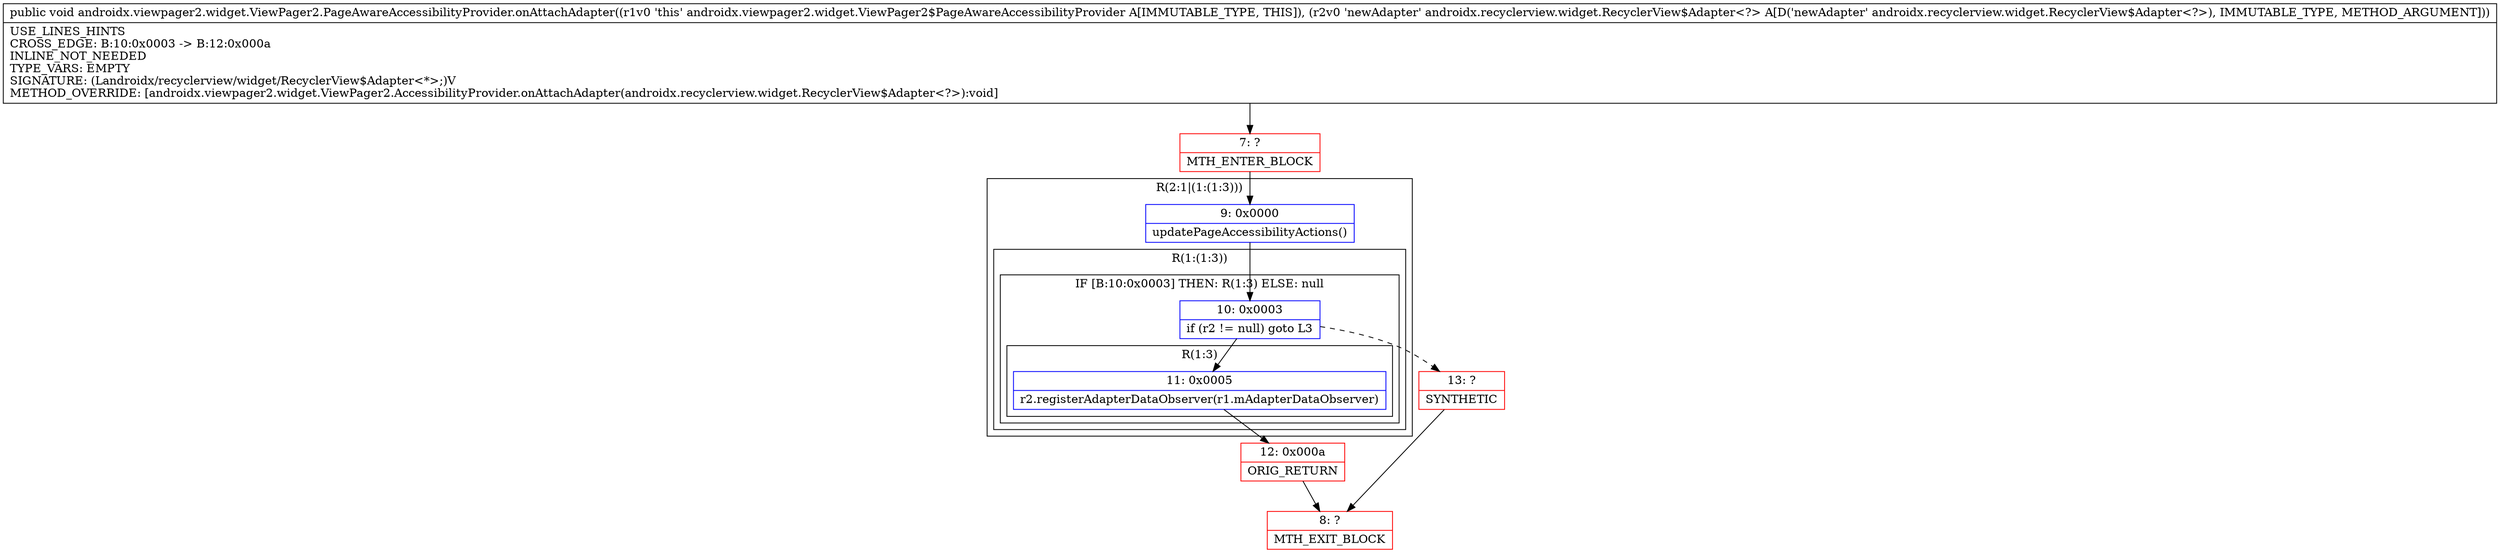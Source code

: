 digraph "CFG forandroidx.viewpager2.widget.ViewPager2.PageAwareAccessibilityProvider.onAttachAdapter(Landroidx\/recyclerview\/widget\/RecyclerView$Adapter;)V" {
subgraph cluster_Region_963345081 {
label = "R(2:1|(1:(1:3)))";
node [shape=record,color=blue];
Node_9 [shape=record,label="{9\:\ 0x0000|updatePageAccessibilityActions()\l}"];
subgraph cluster_Region_2016689488 {
label = "R(1:(1:3))";
node [shape=record,color=blue];
subgraph cluster_IfRegion_426678587 {
label = "IF [B:10:0x0003] THEN: R(1:3) ELSE: null";
node [shape=record,color=blue];
Node_10 [shape=record,label="{10\:\ 0x0003|if (r2 != null) goto L3\l}"];
subgraph cluster_Region_630074609 {
label = "R(1:3)";
node [shape=record,color=blue];
Node_11 [shape=record,label="{11\:\ 0x0005|r2.registerAdapterDataObserver(r1.mAdapterDataObserver)\l}"];
}
}
}
}
Node_7 [shape=record,color=red,label="{7\:\ ?|MTH_ENTER_BLOCK\l}"];
Node_12 [shape=record,color=red,label="{12\:\ 0x000a|ORIG_RETURN\l}"];
Node_8 [shape=record,color=red,label="{8\:\ ?|MTH_EXIT_BLOCK\l}"];
Node_13 [shape=record,color=red,label="{13\:\ ?|SYNTHETIC\l}"];
MethodNode[shape=record,label="{public void androidx.viewpager2.widget.ViewPager2.PageAwareAccessibilityProvider.onAttachAdapter((r1v0 'this' androidx.viewpager2.widget.ViewPager2$PageAwareAccessibilityProvider A[IMMUTABLE_TYPE, THIS]), (r2v0 'newAdapter' androidx.recyclerview.widget.RecyclerView$Adapter\<?\> A[D('newAdapter' androidx.recyclerview.widget.RecyclerView$Adapter\<?\>), IMMUTABLE_TYPE, METHOD_ARGUMENT]))  | USE_LINES_HINTS\lCROSS_EDGE: B:10:0x0003 \-\> B:12:0x000a\lINLINE_NOT_NEEDED\lTYPE_VARS: EMPTY\lSIGNATURE: (Landroidx\/recyclerview\/widget\/RecyclerView$Adapter\<*\>;)V\lMETHOD_OVERRIDE: [androidx.viewpager2.widget.ViewPager2.AccessibilityProvider.onAttachAdapter(androidx.recyclerview.widget.RecyclerView$Adapter\<?\>):void]\l}"];
MethodNode -> Node_7;Node_9 -> Node_10;
Node_10 -> Node_11;
Node_10 -> Node_13[style=dashed];
Node_11 -> Node_12;
Node_7 -> Node_9;
Node_12 -> Node_8;
Node_13 -> Node_8;
}


